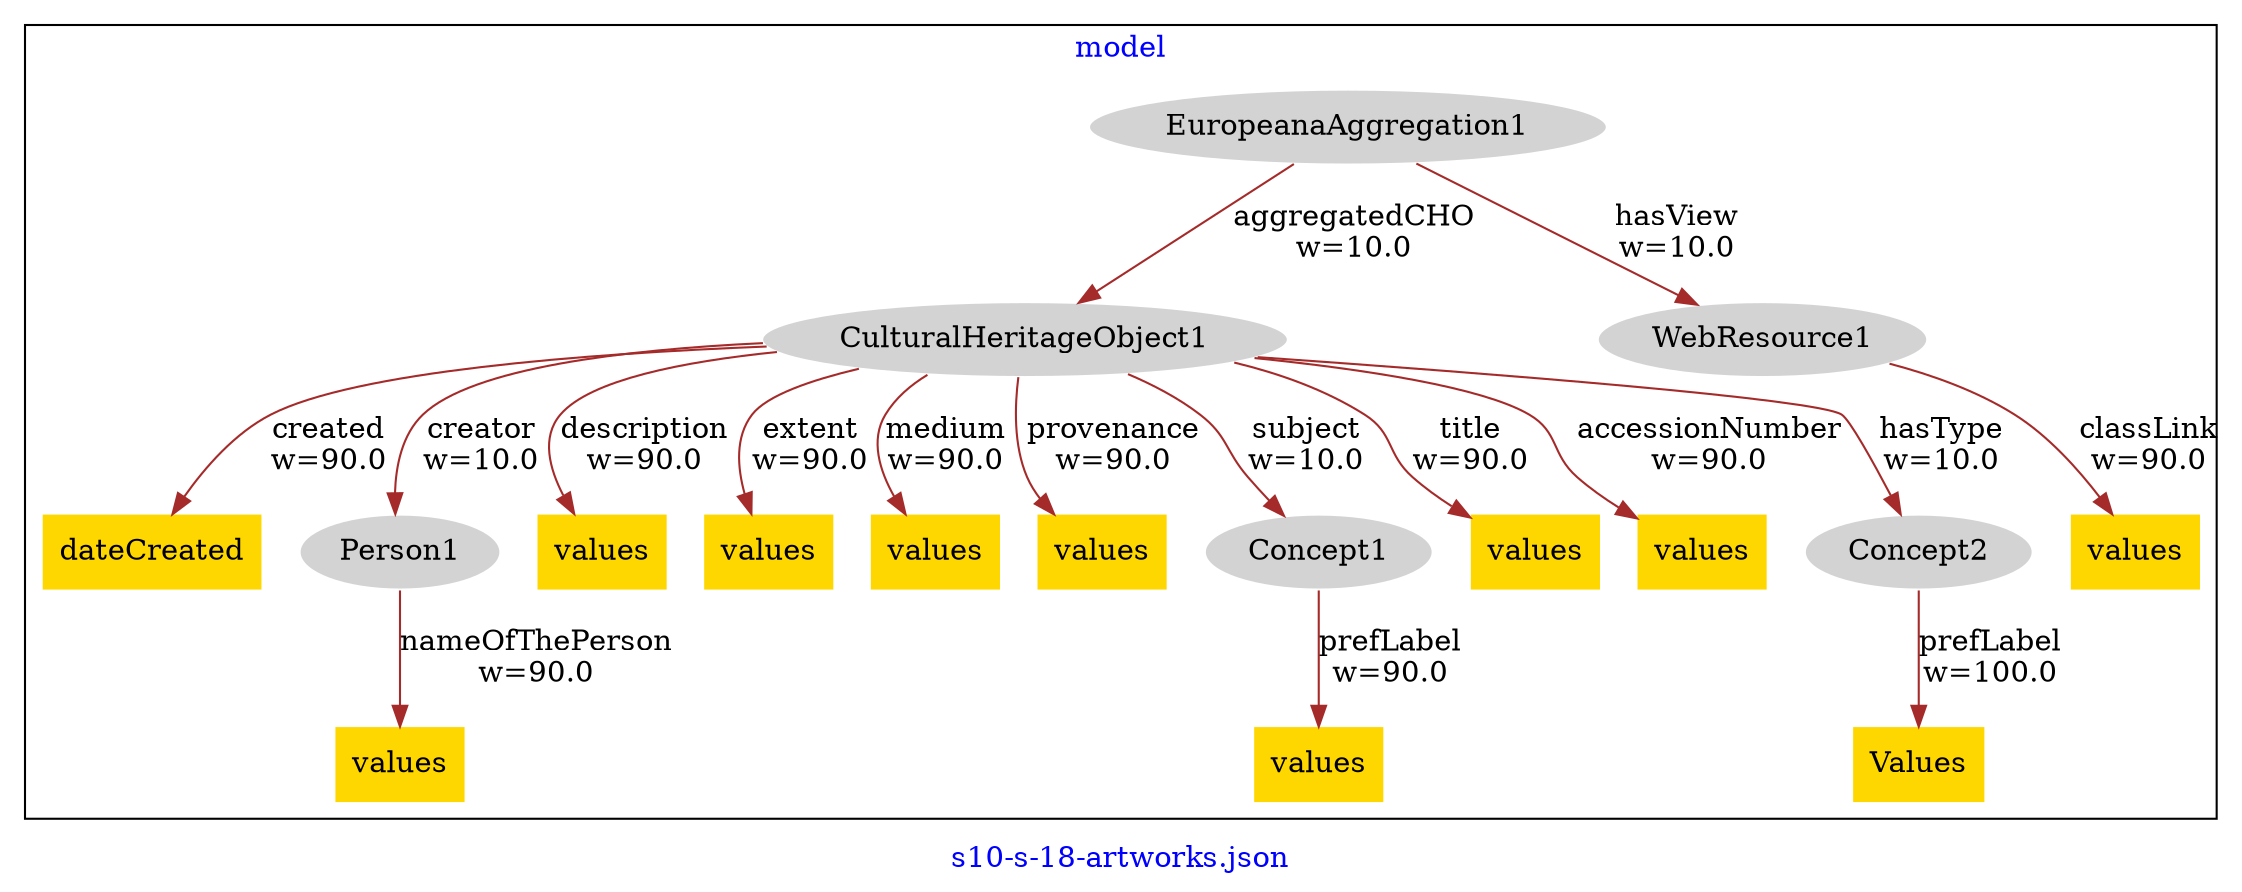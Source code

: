 digraph n0 {
fontcolor="blue"
remincross="true"
label="s10-s-18-artworks.json"
subgraph cluster {
label="model"
n2[style="filled",color="white",fillcolor="lightgray",label="CulturalHeritageObject1\n"];
n3[shape="plaintext",style="filled",fillcolor="gold",label="dateCreated\n"];
n4[style="filled",color="white",fillcolor="lightgray",label="Person1\n"];
n5[shape="plaintext",style="filled",fillcolor="gold",label="values\n"];
n6[shape="plaintext",style="filled",fillcolor="gold",label="values\n"];
n7[shape="plaintext",style="filled",fillcolor="gold",label="values\n"];
n8[shape="plaintext",style="filled",fillcolor="gold",label="values\n"];
n9[style="filled",color="white",fillcolor="lightgray",label="Concept1\n"];
n10[shape="plaintext",style="filled",fillcolor="gold",label="values\n"];
n11[shape="plaintext",style="filled",fillcolor="gold",label="values\n"];
n12[style="filled",color="white",fillcolor="lightgray",label="Concept2\n"];
n13[shape="plaintext",style="filled",fillcolor="gold",label="values\n"];
n14[style="filled",color="white",fillcolor="lightgray",label="EuropeanaAggregation1\n"];
n15[style="filled",color="white",fillcolor="lightgray",label="WebResource1\n"];
n16[shape="plaintext",style="filled",fillcolor="gold",label="values\n"];
n17[shape="plaintext",style="filled",fillcolor="gold",label="values\n"];
n18[shape="plaintext",style="filled",fillcolor="gold",label="Values\n"];
}
n2 -> n3[color="brown",fontcolor="black",label="created\nw=90.0"]
n2 -> n4[color="brown",fontcolor="black",label="creator\nw=10.0"]
n2 -> n5[color="brown",fontcolor="black",label="description\nw=90.0"]
n2 -> n6[color="brown",fontcolor="black",label="extent\nw=90.0"]
n2 -> n7[color="brown",fontcolor="black",label="medium\nw=90.0"]
n2 -> n8[color="brown",fontcolor="black",label="provenance\nw=90.0"]
n2 -> n9[color="brown",fontcolor="black",label="subject\nw=10.0"]
n2 -> n10[color="brown",fontcolor="black",label="title\nw=90.0"]
n2 -> n11[color="brown",fontcolor="black",label="accessionNumber\nw=90.0"]
n2 -> n12[color="brown",fontcolor="black",label="hasType\nw=10.0"]
n4 -> n13[color="brown",fontcolor="black",label="nameOfThePerson\nw=90.0"]
n14 -> n2[color="brown",fontcolor="black",label="aggregatedCHO\nw=10.0"]
n14 -> n15[color="brown",fontcolor="black",label="hasView\nw=10.0"]
n15 -> n16[color="brown",fontcolor="black",label="classLink\nw=90.0"]
n9 -> n17[color="brown",fontcolor="black",label="prefLabel\nw=90.0"]
n12 -> n18[color="brown",fontcolor="black",label="prefLabel\nw=100.0"]
}
